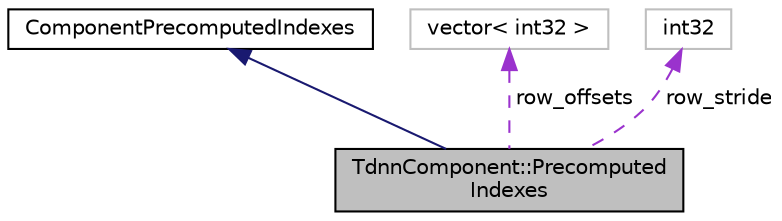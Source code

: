 digraph "TdnnComponent::PrecomputedIndexes"
{
  edge [fontname="Helvetica",fontsize="10",labelfontname="Helvetica",labelfontsize="10"];
  node [fontname="Helvetica",fontsize="10",shape=record];
  Node2 [label="TdnnComponent::Precomputed\lIndexes",height=0.2,width=0.4,color="black", fillcolor="grey75", style="filled", fontcolor="black"];
  Node3 -> Node2 [dir="back",color="midnightblue",fontsize="10",style="solid",fontname="Helvetica"];
  Node3 [label="ComponentPrecomputedIndexes",height=0.2,width=0.4,color="black", fillcolor="white", style="filled",URL="$classkaldi_1_1nnet3_1_1ComponentPrecomputedIndexes.html"];
  Node4 -> Node2 [dir="back",color="darkorchid3",fontsize="10",style="dashed",label=" row_offsets" ,fontname="Helvetica"];
  Node4 [label="vector\< int32 \>",height=0.2,width=0.4,color="grey75", fillcolor="white", style="filled"];
  Node5 -> Node2 [dir="back",color="darkorchid3",fontsize="10",style="dashed",label=" row_stride" ,fontname="Helvetica"];
  Node5 [label="int32",height=0.2,width=0.4,color="grey75", fillcolor="white", style="filled"];
}
